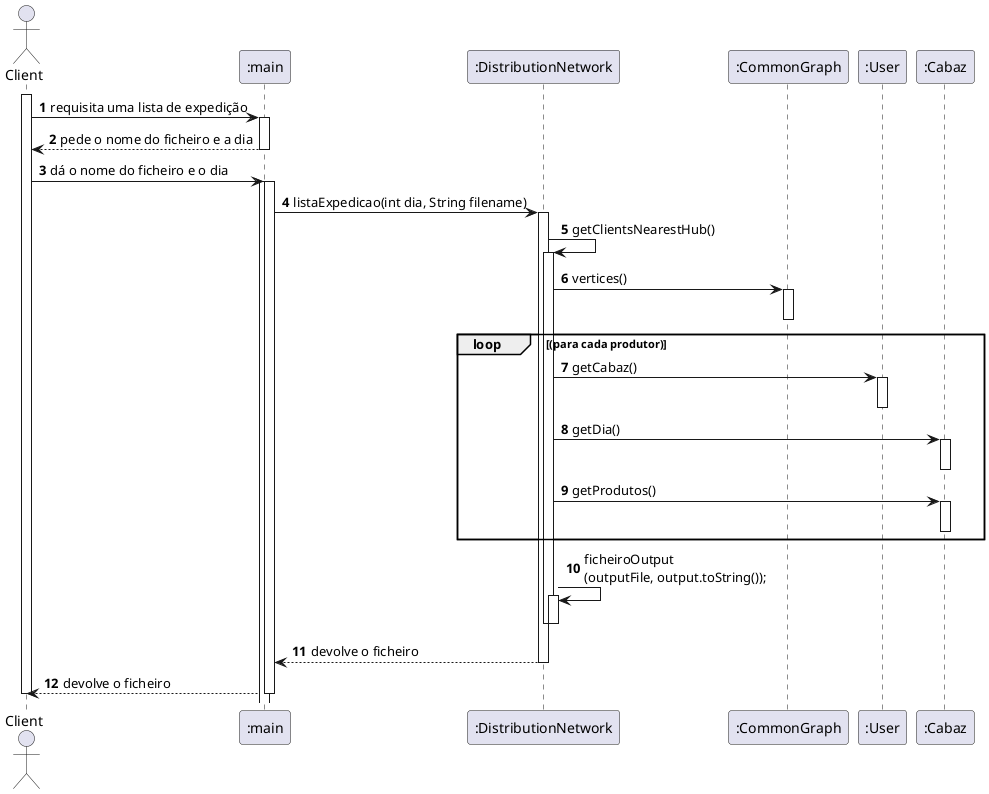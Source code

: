 @startuml
actor "Client" as cli
participant ":main" as main
participant ":DistributionNetwork" as disNet
participant ":CommonGraph" as graph
participant ":User" as user
participant ":Cabaz" as cabaz

autonumber

activate cli

cli -> main: requisita uma lista de expedição
activate main
main --> cli: pede o nome do ficheiro e a dia
deactivate main

cli -> main: dá o nome do ficheiro e o dia
activate main

activate main
main -> disNet: listaExpedicao(int dia, String filename)

activate disNet
disNet -> disNet: getClientsNearestHub()
activate disNet

disNet -> graph : vertices()
activate graph
deactivate graph

loop (para cada produtor)

disNet -> user : getCabaz()
activate user
deactivate user

disNet -> cabaz : getDia()
activate cabaz
deactivate cabaz

disNet -> cabaz : getProdutos()
activate cabaz
deactivate cabaz

end

disNet -> disNet: ficheiroOutput \n(outputFile, output.toString());
activate disNet

deactivate disNet
deactivate disNet
disNet --> main: devolve o ficheiro
deactivate disNet

main --> cli: devolve o ficheiro

deactivate main

deactivate cli
@enduml